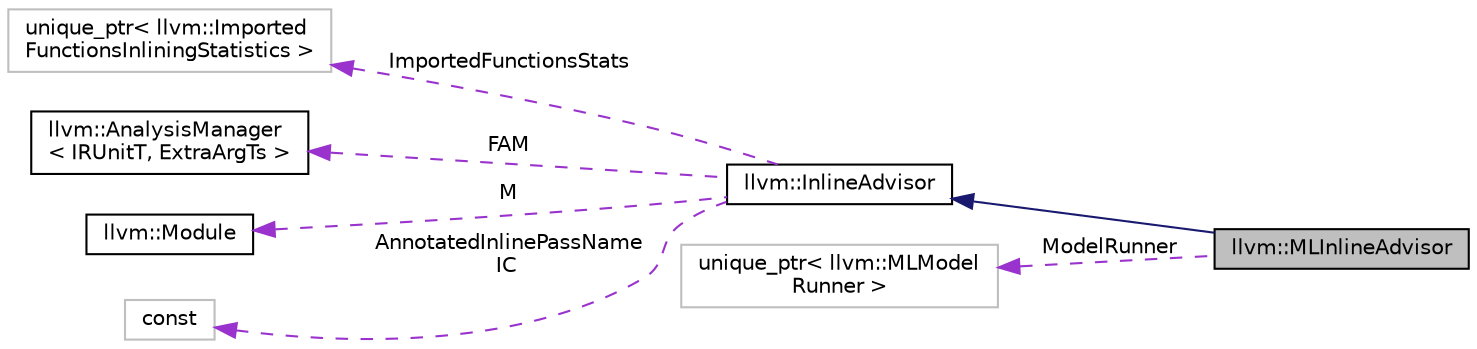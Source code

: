 digraph "llvm::MLInlineAdvisor"
{
 // LATEX_PDF_SIZE
  bgcolor="transparent";
  edge [fontname="Helvetica",fontsize="10",labelfontname="Helvetica",labelfontsize="10"];
  node [fontname="Helvetica",fontsize="10",shape=record];
  rankdir="LR";
  Node1 [label="llvm::MLInlineAdvisor",height=0.2,width=0.4,color="black", fillcolor="grey75", style="filled", fontcolor="black",tooltip=" "];
  Node2 -> Node1 [dir="back",color="midnightblue",fontsize="10",style="solid",fontname="Helvetica"];
  Node2 [label="llvm::InlineAdvisor",height=0.2,width=0.4,color="black",URL="$classllvm_1_1InlineAdvisor.html",tooltip="Interface for deciding whether to inline a call site or not."];
  Node3 -> Node2 [dir="back",color="darkorchid3",fontsize="10",style="dashed",label=" ImportedFunctionsStats" ,fontname="Helvetica"];
  Node3 [label="unique_ptr\< llvm::Imported\lFunctionsInliningStatistics \>",height=0.2,width=0.4,color="grey75",tooltip=" "];
  Node4 -> Node2 [dir="back",color="darkorchid3",fontsize="10",style="dashed",label=" FAM" ,fontname="Helvetica"];
  Node4 [label="llvm::AnalysisManager\l\< IRUnitT, ExtraArgTs \>",height=0.2,width=0.4,color="black",URL="$classllvm_1_1AnalysisManager.html",tooltip="A container for analyses that lazily runs them and caches their results."];
  Node5 -> Node2 [dir="back",color="darkorchid3",fontsize="10",style="dashed",label=" M" ,fontname="Helvetica"];
  Node5 [label="llvm::Module",height=0.2,width=0.4,color="black",URL="$classllvm_1_1Module.html",tooltip="A Module instance is used to store all the information related to an LLVM module."];
  Node6 -> Node2 [dir="back",color="darkorchid3",fontsize="10",style="dashed",label=" AnnotatedInlinePassName\nIC" ,fontname="Helvetica"];
  Node6 [label="const",height=0.2,width=0.4,color="grey75",tooltip=" "];
  Node7 -> Node1 [dir="back",color="darkorchid3",fontsize="10",style="dashed",label=" ModelRunner" ,fontname="Helvetica"];
  Node7 [label="unique_ptr\< llvm::MLModel\lRunner \>",height=0.2,width=0.4,color="grey75",tooltip=" "];
}
